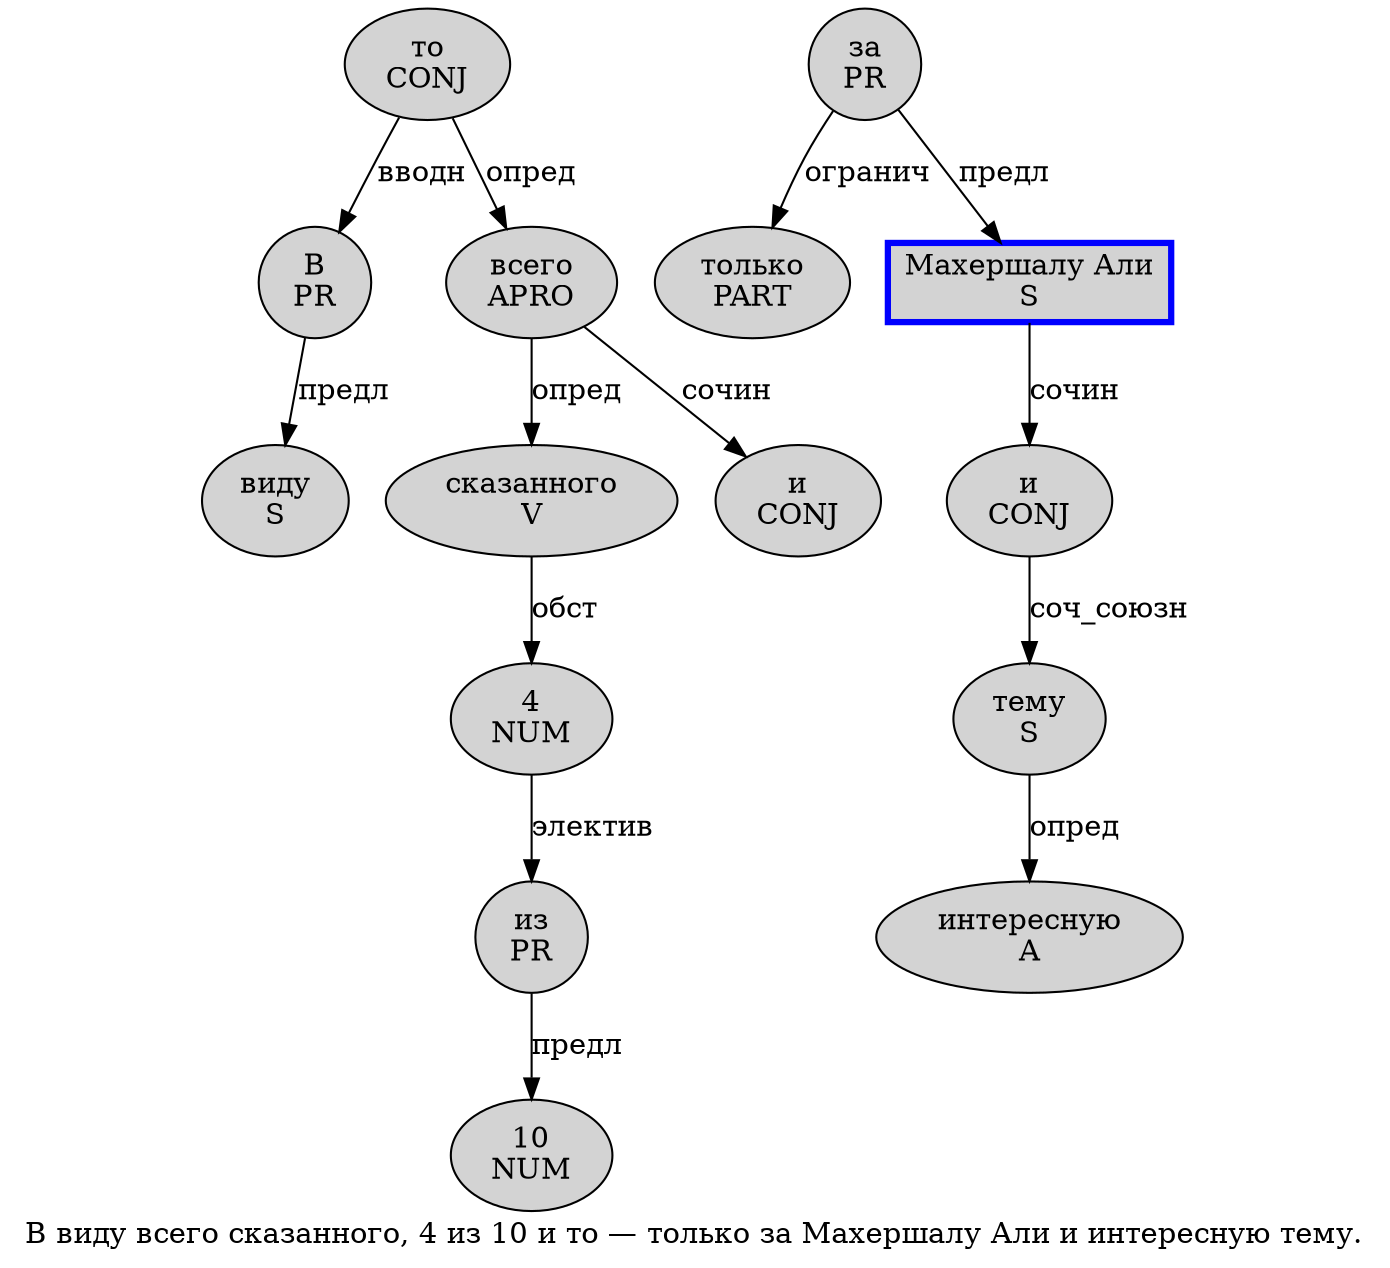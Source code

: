 digraph SENTENCE_4206 {
	graph [label="В виду всего сказанного, 4 из 10 и то — только за Махершалу Али и интересную тему."]
	node [style=filled]
		0 [label="В
PR" color="" fillcolor=lightgray penwidth=1 shape=ellipse]
		1 [label="виду
S" color="" fillcolor=lightgray penwidth=1 shape=ellipse]
		2 [label="всего
APRO" color="" fillcolor=lightgray penwidth=1 shape=ellipse]
		3 [label="сказанного
V" color="" fillcolor=lightgray penwidth=1 shape=ellipse]
		5 [label="4
NUM" color="" fillcolor=lightgray penwidth=1 shape=ellipse]
		6 [label="из
PR" color="" fillcolor=lightgray penwidth=1 shape=ellipse]
		7 [label="10
NUM" color="" fillcolor=lightgray penwidth=1 shape=ellipse]
		8 [label="и
CONJ" color="" fillcolor=lightgray penwidth=1 shape=ellipse]
		9 [label="то
CONJ" color="" fillcolor=lightgray penwidth=1 shape=ellipse]
		11 [label="только
PART" color="" fillcolor=lightgray penwidth=1 shape=ellipse]
		12 [label="за
PR" color="" fillcolor=lightgray penwidth=1 shape=ellipse]
		13 [label="Махершалу Али
S" color=blue fillcolor=lightgray penwidth=3 shape=box]
		14 [label="и
CONJ" color="" fillcolor=lightgray penwidth=1 shape=ellipse]
		15 [label="интересную
A" color="" fillcolor=lightgray penwidth=1 shape=ellipse]
		16 [label="тему
S" color="" fillcolor=lightgray penwidth=1 shape=ellipse]
			2 -> 3 [label="опред"]
			2 -> 8 [label="сочин"]
			6 -> 7 [label="предл"]
			5 -> 6 [label="электив"]
			14 -> 16 [label="соч_союзн"]
			3 -> 5 [label="обст"]
			12 -> 11 [label="огранич"]
			12 -> 13 [label="предл"]
			13 -> 14 [label="сочин"]
			9 -> 0 [label="вводн"]
			9 -> 2 [label="опред"]
			0 -> 1 [label="предл"]
			16 -> 15 [label="опред"]
}
